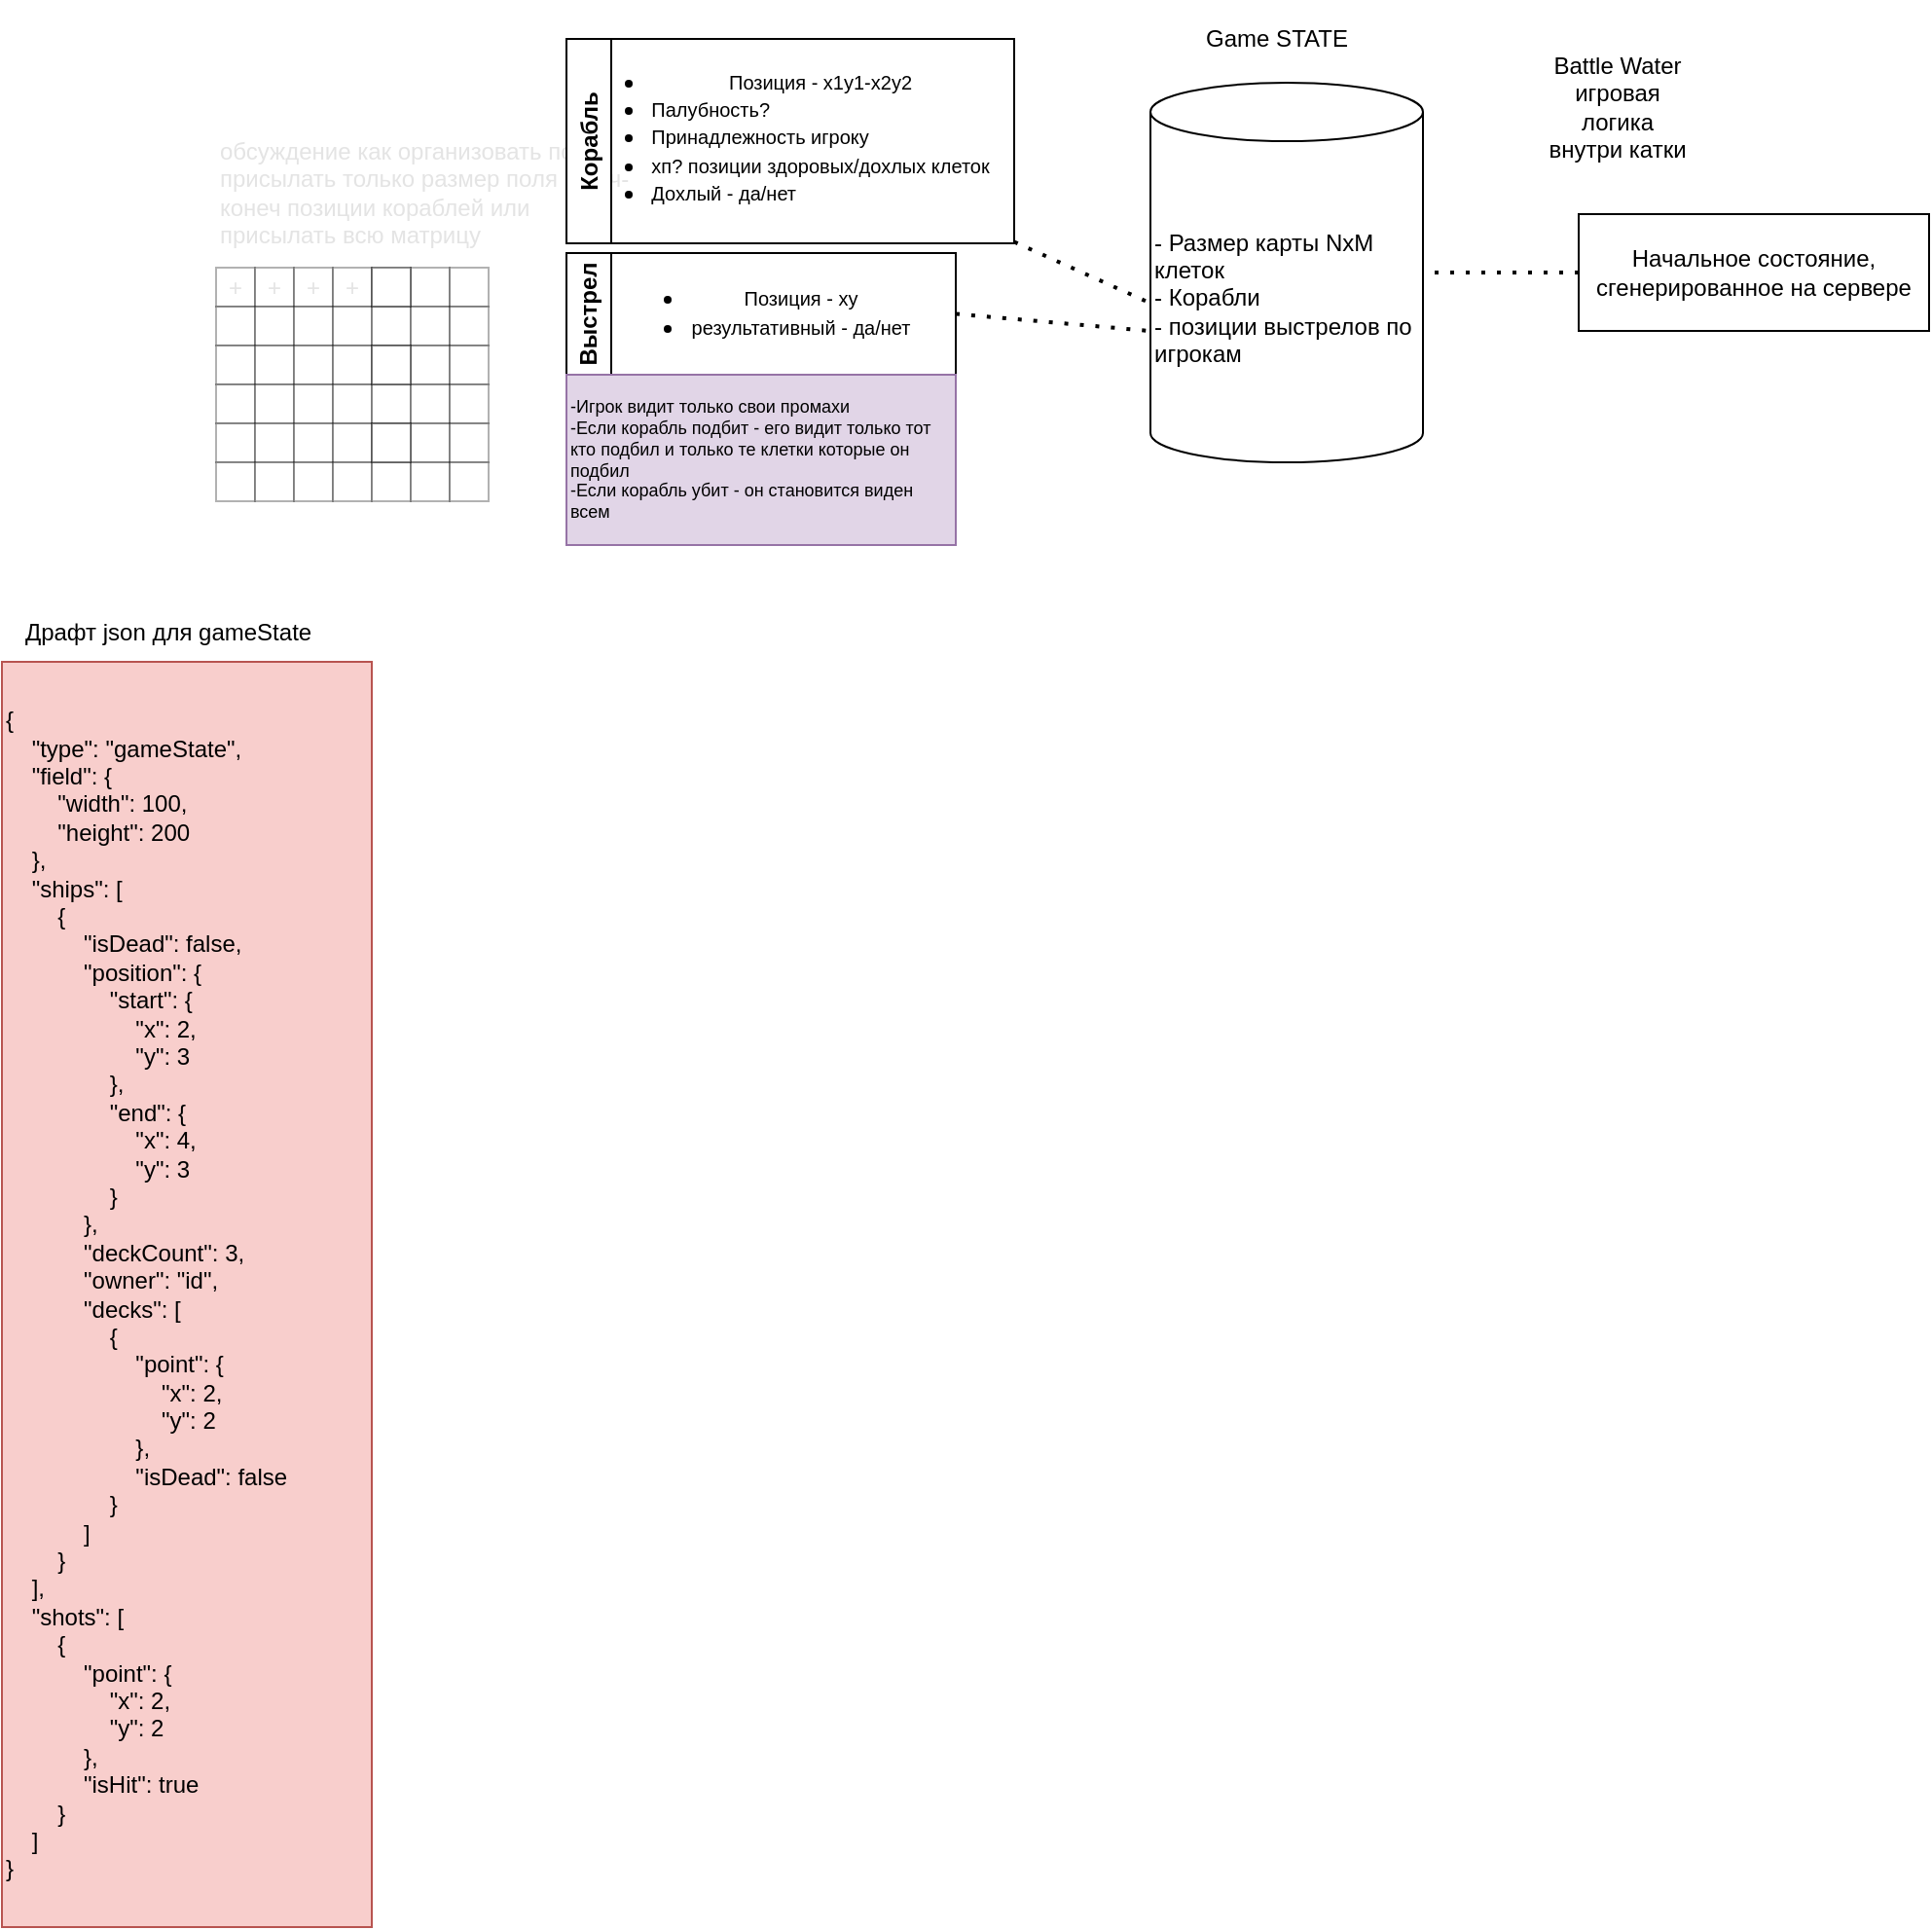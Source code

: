 <mxfile version="26.0.8">
  <diagram name="Страница — 1" id="KYhVzXA_JqChedGT6ZxI">
    <mxGraphModel dx="2940" dy="792" grid="1" gridSize="10" guides="1" tooltips="1" connect="1" arrows="1" fold="1" page="1" pageScale="1" pageWidth="827" pageHeight="1169" math="0" shadow="0">
      <root>
        <mxCell id="0" />
        <mxCell id="1" parent="0" />
        <mxCell id="PFv9AXi_Do-M4x5E7HLB-2" value="Battle Water игровая логика внутри катки" style="text;html=1;align=center;verticalAlign=middle;whiteSpace=wrap;rounded=0;" vertex="1" parent="1">
          <mxGeometry x="10" y="60" width="80" height="50" as="geometry" />
        </mxCell>
        <mxCell id="PFv9AXi_Do-M4x5E7HLB-3" value="Начальное состояние, сгенерированное на сервере" style="rounded=0;whiteSpace=wrap;html=1;" vertex="1" parent="1">
          <mxGeometry x="30" y="140" width="180" height="60" as="geometry" />
        </mxCell>
        <mxCell id="PFv9AXi_Do-M4x5E7HLB-14" value="&lt;span style=&quot;background-color: transparent; color: light-dark(rgb(0, 0, 0), rgb(255, 255, 255));&quot;&gt;- Размер карты NxM клеток&lt;/span&gt;&lt;div&gt;- Корабли&lt;/div&gt;&lt;div&gt;- позиции выстрелов по игрокам&lt;/div&gt;" style="shape=cylinder3;whiteSpace=wrap;html=1;boundedLbl=1;backgroundOutline=1;size=15;align=left;" vertex="1" parent="1">
          <mxGeometry x="-190" y="72.5" width="140" height="195" as="geometry" />
        </mxCell>
        <mxCell id="PFv9AXi_Do-M4x5E7HLB-15" value="" style="endArrow=none;dashed=1;html=1;dashPattern=1 3;strokeWidth=2;rounded=0;entryX=1;entryY=0.5;entryDx=0;entryDy=0;entryPerimeter=0;exitX=0;exitY=0.5;exitDx=0;exitDy=0;" edge="1" parent="1" source="PFv9AXi_Do-M4x5E7HLB-3" target="PFv9AXi_Do-M4x5E7HLB-14">
          <mxGeometry width="50" height="50" relative="1" as="geometry">
            <mxPoint x="80" y="270" as="sourcePoint" />
            <mxPoint x="130" y="220" as="targetPoint" />
          </mxGeometry>
        </mxCell>
        <mxCell id="PFv9AXi_Do-M4x5E7HLB-16" value="+" style="rounded=0;whiteSpace=wrap;html=1;opacity=30;textOpacity=10;" vertex="1" parent="1">
          <mxGeometry x="-670" y="167.5" width="20" height="20" as="geometry" />
        </mxCell>
        <mxCell id="PFv9AXi_Do-M4x5E7HLB-17" value="+" style="rounded=0;whiteSpace=wrap;html=1;opacity=30;textOpacity=10;" vertex="1" parent="1">
          <mxGeometry x="-650" y="167.5" width="20" height="20" as="geometry" />
        </mxCell>
        <mxCell id="PFv9AXi_Do-M4x5E7HLB-18" value="+" style="rounded=0;whiteSpace=wrap;html=1;opacity=30;textOpacity=10;" vertex="1" parent="1">
          <mxGeometry x="-630" y="167.5" width="20" height="20" as="geometry" />
        </mxCell>
        <mxCell id="PFv9AXi_Do-M4x5E7HLB-19" value="+" style="rounded=0;whiteSpace=wrap;html=1;opacity=30;textOpacity=10;" vertex="1" parent="1">
          <mxGeometry x="-610" y="167.5" width="20" height="20" as="geometry" />
        </mxCell>
        <mxCell id="PFv9AXi_Do-M4x5E7HLB-20" value="" style="rounded=0;whiteSpace=wrap;html=1;opacity=30;textOpacity=10;" vertex="1" parent="1">
          <mxGeometry x="-590" y="167.5" width="20" height="20" as="geometry" />
        </mxCell>
        <mxCell id="PFv9AXi_Do-M4x5E7HLB-21" value="" style="rounded=0;whiteSpace=wrap;html=1;opacity=30;textOpacity=10;" vertex="1" parent="1">
          <mxGeometry x="-670" y="187.5" width="20" height="20" as="geometry" />
        </mxCell>
        <mxCell id="PFv9AXi_Do-M4x5E7HLB-22" value="" style="rounded=0;whiteSpace=wrap;html=1;opacity=30;textOpacity=10;" vertex="1" parent="1">
          <mxGeometry x="-650" y="187.5" width="20" height="20" as="geometry" />
        </mxCell>
        <mxCell id="PFv9AXi_Do-M4x5E7HLB-23" value="" style="rounded=0;whiteSpace=wrap;html=1;opacity=30;textOpacity=10;" vertex="1" parent="1">
          <mxGeometry x="-630" y="187.5" width="20" height="20" as="geometry" />
        </mxCell>
        <mxCell id="PFv9AXi_Do-M4x5E7HLB-24" value="" style="rounded=0;whiteSpace=wrap;html=1;opacity=30;textOpacity=10;" vertex="1" parent="1">
          <mxGeometry x="-610" y="187.5" width="20" height="20" as="geometry" />
        </mxCell>
        <mxCell id="PFv9AXi_Do-M4x5E7HLB-25" value="" style="rounded=0;whiteSpace=wrap;html=1;opacity=30;textOpacity=10;" vertex="1" parent="1">
          <mxGeometry x="-590" y="187.5" width="20" height="20" as="geometry" />
        </mxCell>
        <mxCell id="PFv9AXi_Do-M4x5E7HLB-26" value="" style="rounded=0;whiteSpace=wrap;html=1;opacity=30;textOpacity=10;" vertex="1" parent="1">
          <mxGeometry x="-570" y="167.5" width="20" height="20" as="geometry" />
        </mxCell>
        <mxCell id="PFv9AXi_Do-M4x5E7HLB-27" value="" style="rounded=0;whiteSpace=wrap;html=1;opacity=30;textOpacity=10;" vertex="1" parent="1">
          <mxGeometry x="-570" y="187.5" width="20" height="20" as="geometry" />
        </mxCell>
        <mxCell id="PFv9AXi_Do-M4x5E7HLB-28" value="" style="rounded=0;whiteSpace=wrap;html=1;opacity=30;textOpacity=10;" vertex="1" parent="1">
          <mxGeometry x="-550" y="167.5" width="20" height="20" as="geometry" />
        </mxCell>
        <mxCell id="PFv9AXi_Do-M4x5E7HLB-29" value="" style="rounded=0;whiteSpace=wrap;html=1;opacity=30;textOpacity=10;" vertex="1" parent="1">
          <mxGeometry x="-550" y="187.5" width="20" height="20" as="geometry" />
        </mxCell>
        <mxCell id="PFv9AXi_Do-M4x5E7HLB-30" value="" style="rounded=0;whiteSpace=wrap;html=1;opacity=30;textOpacity=10;" vertex="1" parent="1">
          <mxGeometry x="-590" y="167.5" width="20" height="20" as="geometry" />
        </mxCell>
        <mxCell id="PFv9AXi_Do-M4x5E7HLB-31" value="обсуждение как организовать поле, присылать только размер поля и нач-конеч позиции кораблей или присылать всю матрицу" style="text;html=1;align=left;verticalAlign=middle;whiteSpace=wrap;rounded=0;opacity=30;textOpacity=10;" vertex="1" parent="1">
          <mxGeometry x="-670" y="90" width="220" height="77.5" as="geometry" />
        </mxCell>
        <mxCell id="PFv9AXi_Do-M4x5E7HLB-32" value="" style="rounded=0;whiteSpace=wrap;html=1;opacity=30;textOpacity=10;" vertex="1" parent="1">
          <mxGeometry x="-670" y="207.5" width="20" height="20" as="geometry" />
        </mxCell>
        <mxCell id="PFv9AXi_Do-M4x5E7HLB-33" value="" style="rounded=0;whiteSpace=wrap;html=1;opacity=30;textOpacity=10;" vertex="1" parent="1">
          <mxGeometry x="-650" y="207.5" width="20" height="20" as="geometry" />
        </mxCell>
        <mxCell id="PFv9AXi_Do-M4x5E7HLB-34" value="" style="rounded=0;whiteSpace=wrap;html=1;opacity=30;textOpacity=10;" vertex="1" parent="1">
          <mxGeometry x="-630" y="207.5" width="20" height="20" as="geometry" />
        </mxCell>
        <mxCell id="PFv9AXi_Do-M4x5E7HLB-35" value="" style="rounded=0;whiteSpace=wrap;html=1;opacity=30;textOpacity=10;" vertex="1" parent="1">
          <mxGeometry x="-610" y="207.5" width="20" height="20" as="geometry" />
        </mxCell>
        <mxCell id="PFv9AXi_Do-M4x5E7HLB-36" value="" style="rounded=0;whiteSpace=wrap;html=1;opacity=30;textOpacity=10;" vertex="1" parent="1">
          <mxGeometry x="-590" y="207.5" width="20" height="20" as="geometry" />
        </mxCell>
        <mxCell id="PFv9AXi_Do-M4x5E7HLB-37" value="" style="rounded=0;whiteSpace=wrap;html=1;opacity=30;textOpacity=10;" vertex="1" parent="1">
          <mxGeometry x="-670" y="227.5" width="20" height="20" as="geometry" />
        </mxCell>
        <mxCell id="PFv9AXi_Do-M4x5E7HLB-38" value="" style="rounded=0;whiteSpace=wrap;html=1;opacity=30;textOpacity=10;" vertex="1" parent="1">
          <mxGeometry x="-650" y="227.5" width="20" height="20" as="geometry" />
        </mxCell>
        <mxCell id="PFv9AXi_Do-M4x5E7HLB-39" value="" style="rounded=0;whiteSpace=wrap;html=1;opacity=30;textOpacity=10;" vertex="1" parent="1">
          <mxGeometry x="-630" y="227.5" width="20" height="20" as="geometry" />
        </mxCell>
        <mxCell id="PFv9AXi_Do-M4x5E7HLB-40" value="" style="rounded=0;whiteSpace=wrap;html=1;opacity=30;textOpacity=10;" vertex="1" parent="1">
          <mxGeometry x="-610" y="227.5" width="20" height="20" as="geometry" />
        </mxCell>
        <mxCell id="PFv9AXi_Do-M4x5E7HLB-41" value="" style="rounded=0;whiteSpace=wrap;html=1;opacity=30;textOpacity=10;" vertex="1" parent="1">
          <mxGeometry x="-590" y="227.5" width="20" height="20" as="geometry" />
        </mxCell>
        <mxCell id="PFv9AXi_Do-M4x5E7HLB-42" value="" style="rounded=0;whiteSpace=wrap;html=1;opacity=30;textOpacity=10;" vertex="1" parent="1">
          <mxGeometry x="-570" y="207.5" width="20" height="20" as="geometry" />
        </mxCell>
        <mxCell id="PFv9AXi_Do-M4x5E7HLB-43" value="" style="rounded=0;whiteSpace=wrap;html=1;opacity=30;textOpacity=10;" vertex="1" parent="1">
          <mxGeometry x="-570" y="227.5" width="20" height="20" as="geometry" />
        </mxCell>
        <mxCell id="PFv9AXi_Do-M4x5E7HLB-44" value="" style="rounded=0;whiteSpace=wrap;html=1;opacity=30;textOpacity=10;" vertex="1" parent="1">
          <mxGeometry x="-550" y="207.5" width="20" height="20" as="geometry" />
        </mxCell>
        <mxCell id="PFv9AXi_Do-M4x5E7HLB-45" value="" style="rounded=0;whiteSpace=wrap;html=1;opacity=30;textOpacity=10;" vertex="1" parent="1">
          <mxGeometry x="-550" y="227.5" width="20" height="20" as="geometry" />
        </mxCell>
        <mxCell id="PFv9AXi_Do-M4x5E7HLB-46" value="" style="rounded=0;whiteSpace=wrap;html=1;opacity=30;textOpacity=10;" vertex="1" parent="1">
          <mxGeometry x="-590" y="207.5" width="20" height="20" as="geometry" />
        </mxCell>
        <mxCell id="PFv9AXi_Do-M4x5E7HLB-47" value="" style="rounded=0;whiteSpace=wrap;html=1;opacity=30;textOpacity=10;" vertex="1" parent="1">
          <mxGeometry x="-670" y="247.5" width="20" height="20" as="geometry" />
        </mxCell>
        <mxCell id="PFv9AXi_Do-M4x5E7HLB-48" value="" style="rounded=0;whiteSpace=wrap;html=1;opacity=30;textOpacity=10;" vertex="1" parent="1">
          <mxGeometry x="-650" y="247.5" width="20" height="20" as="geometry" />
        </mxCell>
        <mxCell id="PFv9AXi_Do-M4x5E7HLB-49" value="" style="rounded=0;whiteSpace=wrap;html=1;opacity=30;textOpacity=10;" vertex="1" parent="1">
          <mxGeometry x="-630" y="247.5" width="20" height="20" as="geometry" />
        </mxCell>
        <mxCell id="PFv9AXi_Do-M4x5E7HLB-50" value="" style="rounded=0;whiteSpace=wrap;html=1;opacity=30;textOpacity=10;" vertex="1" parent="1">
          <mxGeometry x="-610" y="247.5" width="20" height="20" as="geometry" />
        </mxCell>
        <mxCell id="PFv9AXi_Do-M4x5E7HLB-51" value="" style="rounded=0;whiteSpace=wrap;html=1;opacity=30;textOpacity=10;" vertex="1" parent="1">
          <mxGeometry x="-590" y="247.5" width="20" height="20" as="geometry" />
        </mxCell>
        <mxCell id="PFv9AXi_Do-M4x5E7HLB-52" value="" style="rounded=0;whiteSpace=wrap;html=1;opacity=30;textOpacity=10;" vertex="1" parent="1">
          <mxGeometry x="-670" y="267.5" width="20" height="20" as="geometry" />
        </mxCell>
        <mxCell id="PFv9AXi_Do-M4x5E7HLB-53" value="" style="rounded=0;whiteSpace=wrap;html=1;opacity=30;textOpacity=10;" vertex="1" parent="1">
          <mxGeometry x="-650" y="267.5" width="20" height="20" as="geometry" />
        </mxCell>
        <mxCell id="PFv9AXi_Do-M4x5E7HLB-54" value="" style="rounded=0;whiteSpace=wrap;html=1;opacity=30;textOpacity=10;" vertex="1" parent="1">
          <mxGeometry x="-630" y="267.5" width="20" height="20" as="geometry" />
        </mxCell>
        <mxCell id="PFv9AXi_Do-M4x5E7HLB-55" value="" style="rounded=0;whiteSpace=wrap;html=1;opacity=30;textOpacity=10;" vertex="1" parent="1">
          <mxGeometry x="-610" y="267.5" width="20" height="20" as="geometry" />
        </mxCell>
        <mxCell id="PFv9AXi_Do-M4x5E7HLB-56" value="" style="rounded=0;whiteSpace=wrap;html=1;opacity=30;textOpacity=10;" vertex="1" parent="1">
          <mxGeometry x="-590" y="267.5" width="20" height="20" as="geometry" />
        </mxCell>
        <mxCell id="PFv9AXi_Do-M4x5E7HLB-57" value="" style="rounded=0;whiteSpace=wrap;html=1;opacity=30;textOpacity=10;" vertex="1" parent="1">
          <mxGeometry x="-570" y="247.5" width="20" height="20" as="geometry" />
        </mxCell>
        <mxCell id="PFv9AXi_Do-M4x5E7HLB-58" value="" style="rounded=0;whiteSpace=wrap;html=1;opacity=30;textOpacity=10;" vertex="1" parent="1">
          <mxGeometry x="-570" y="267.5" width="20" height="20" as="geometry" />
        </mxCell>
        <mxCell id="PFv9AXi_Do-M4x5E7HLB-59" value="" style="rounded=0;whiteSpace=wrap;html=1;opacity=30;textOpacity=10;" vertex="1" parent="1">
          <mxGeometry x="-550" y="247.5" width="20" height="20" as="geometry" />
        </mxCell>
        <mxCell id="PFv9AXi_Do-M4x5E7HLB-60" value="" style="rounded=0;whiteSpace=wrap;html=1;opacity=30;textOpacity=10;" vertex="1" parent="1">
          <mxGeometry x="-550" y="267.5" width="20" height="20" as="geometry" />
        </mxCell>
        <mxCell id="PFv9AXi_Do-M4x5E7HLB-61" value="" style="rounded=0;whiteSpace=wrap;html=1;opacity=30;textOpacity=10;" vertex="1" parent="1">
          <mxGeometry x="-590" y="247.5" width="20" height="20" as="geometry" />
        </mxCell>
        <mxCell id="PFv9AXi_Do-M4x5E7HLB-63" value="Game STATE" style="text;html=1;align=center;verticalAlign=middle;whiteSpace=wrap;rounded=0;" vertex="1" parent="1">
          <mxGeometry x="-190" y="30" width="130" height="40" as="geometry" />
        </mxCell>
        <mxCell id="PFv9AXi_Do-M4x5E7HLB-64" value="" style="endArrow=none;dashed=1;html=1;dashPattern=1 3;strokeWidth=2;rounded=0;exitX=-0.018;exitY=0.575;exitDx=0;exitDy=0;exitPerimeter=0;" edge="1" parent="1" source="PFv9AXi_Do-M4x5E7HLB-14" target="PFv9AXi_Do-M4x5E7HLB-65">
          <mxGeometry width="50" height="50" relative="1" as="geometry">
            <mxPoint x="-60" y="210" as="sourcePoint" />
            <mxPoint x="-260" y="185" as="targetPoint" />
          </mxGeometry>
        </mxCell>
        <mxCell id="PFv9AXi_Do-M4x5E7HLB-65" value="Корабль" style="swimlane;horizontal=0;whiteSpace=wrap;html=1;" vertex="1" parent="1">
          <mxGeometry x="-490" y="50" width="230" height="105" as="geometry">
            <mxRectangle x="-490" y="50" width="40" height="80" as="alternateBounds" />
          </mxGeometry>
        </mxCell>
        <mxCell id="PFv9AXi_Do-M4x5E7HLB-66" value="&lt;ul&gt;&lt;li&gt;&lt;font style=&quot;font-size: 10px;&quot;&gt;Позиция - x1y1-x2y2&lt;/font&gt;&lt;/li&gt;&lt;li style=&quot;text-align: left;&quot;&gt;&lt;font style=&quot;font-size: 10px;&quot;&gt;Палубность?&lt;/font&gt;&lt;/li&gt;&lt;li style=&quot;text-align: left;&quot;&gt;&lt;font style=&quot;font-size: 10px;&quot;&gt;Принадлежность игроку&lt;/font&gt;&lt;/li&gt;&lt;li style=&quot;text-align: left;&quot;&gt;&lt;font style=&quot;font-size: 10px;&quot;&gt;хп? позиции здоровых/дохлых клеток&lt;/font&gt;&lt;/li&gt;&lt;li style=&quot;text-align: left;&quot;&gt;&lt;span style=&quot;font-size: 10px;&quot;&gt;Дохлый - да/нет&lt;/span&gt;&lt;/li&gt;&lt;/ul&gt;" style="text;html=1;align=center;verticalAlign=middle;resizable=0;points=[];autosize=1;strokeColor=none;fillColor=none;" vertex="1" parent="PFv9AXi_Do-M4x5E7HLB-65">
          <mxGeometry x="-10" y="-5" width="240" height="110" as="geometry" />
        </mxCell>
        <mxCell id="PFv9AXi_Do-M4x5E7HLB-68" value="Выстрел" style="swimlane;horizontal=0;whiteSpace=wrap;html=1;" vertex="1" parent="1">
          <mxGeometry x="-490" y="160" width="200" height="62.5" as="geometry">
            <mxRectangle x="-490" y="160" width="40" height="80" as="alternateBounds" />
          </mxGeometry>
        </mxCell>
        <mxCell id="PFv9AXi_Do-M4x5E7HLB-69" value="&lt;ul&gt;&lt;li&gt;&lt;font style=&quot;font-size: 10px;&quot;&gt;Позиция - xy&lt;/font&gt;&lt;/li&gt;&lt;li style=&quot;text-align: left;&quot;&gt;&lt;span style=&quot;font-size: 10px;&quot;&gt;результативный - да/нет&lt;/span&gt;&lt;/li&gt;&lt;/ul&gt;" style="text;html=1;align=center;verticalAlign=middle;resizable=0;points=[];autosize=1;strokeColor=none;fillColor=none;" vertex="1" parent="PFv9AXi_Do-M4x5E7HLB-68">
          <mxGeometry x="10" y="-5" width="180" height="70" as="geometry" />
        </mxCell>
        <mxCell id="PFv9AXi_Do-M4x5E7HLB-70" value="" style="endArrow=none;dashed=1;html=1;dashPattern=1 3;strokeWidth=2;rounded=0;entryX=0;entryY=0.654;entryDx=0;entryDy=0;entryPerimeter=0;exitX=1;exitY=0.5;exitDx=0;exitDy=0;" edge="1" parent="1" source="PFv9AXi_Do-M4x5E7HLB-68" target="PFv9AXi_Do-M4x5E7HLB-14">
          <mxGeometry width="50" height="50" relative="1" as="geometry">
            <mxPoint x="-60" y="330" as="sourcePoint" />
            <mxPoint x="-10" y="280" as="targetPoint" />
          </mxGeometry>
        </mxCell>
        <mxCell id="PFv9AXi_Do-M4x5E7HLB-71" value="-Игрок видит только свои промахи&lt;div&gt;-Если корабль подбит - его видит только тот кто подбил и только те клетки которые он подбил&lt;/div&gt;&lt;div&gt;-Если корабль убит - он становится виден всем&lt;/div&gt;" style="text;html=1;align=left;verticalAlign=middle;whiteSpace=wrap;rounded=0;fontSize=9;fillColor=#e1d5e7;strokeColor=#9673a6;" vertex="1" parent="1">
          <mxGeometry x="-490" y="222.5" width="200" height="87.5" as="geometry" />
        </mxCell>
        <mxCell id="PFv9AXi_Do-M4x5E7HLB-73" value="&lt;div&gt;{&lt;/div&gt;&lt;div&gt;&amp;nbsp; &amp;nbsp; &quot;type&quot;: &quot;gameState&quot;,&lt;/div&gt;&lt;div&gt;&amp;nbsp; &amp;nbsp; &quot;field&quot;: {&lt;/div&gt;&lt;div&gt;&amp;nbsp; &amp;nbsp; &amp;nbsp; &amp;nbsp; &quot;width&quot;: 100,&lt;/div&gt;&lt;div&gt;&amp;nbsp; &amp;nbsp; &amp;nbsp; &amp;nbsp; &quot;height&quot;: 200&lt;/div&gt;&lt;div&gt;&amp;nbsp; &amp;nbsp; },&lt;/div&gt;&lt;div&gt;&amp;nbsp; &amp;nbsp; &quot;ships&quot;: [&lt;/div&gt;&lt;div&gt;&amp;nbsp; &amp;nbsp; &amp;nbsp; &amp;nbsp; {&lt;/div&gt;&lt;div&gt;&amp;nbsp; &amp;nbsp; &amp;nbsp; &amp;nbsp; &amp;nbsp; &amp;nbsp; &quot;isDead&quot;: false,&lt;/div&gt;&lt;div&gt;&amp;nbsp; &amp;nbsp; &amp;nbsp; &amp;nbsp; &amp;nbsp; &amp;nbsp; &quot;position&quot;: {&lt;/div&gt;&lt;div&gt;&amp;nbsp; &amp;nbsp; &amp;nbsp; &amp;nbsp; &amp;nbsp; &amp;nbsp; &amp;nbsp; &amp;nbsp; &quot;start&quot;: {&lt;/div&gt;&lt;div&gt;&amp;nbsp; &amp;nbsp; &amp;nbsp; &amp;nbsp; &amp;nbsp; &amp;nbsp; &amp;nbsp; &amp;nbsp; &amp;nbsp; &amp;nbsp; &quot;x&quot;: 2,&lt;/div&gt;&lt;div&gt;&amp;nbsp; &amp;nbsp; &amp;nbsp; &amp;nbsp; &amp;nbsp; &amp;nbsp; &amp;nbsp; &amp;nbsp; &amp;nbsp; &amp;nbsp; &quot;y&quot;: 3&lt;/div&gt;&lt;div&gt;&amp;nbsp; &amp;nbsp; &amp;nbsp; &amp;nbsp; &amp;nbsp; &amp;nbsp; &amp;nbsp; &amp;nbsp; },&lt;/div&gt;&lt;div&gt;&amp;nbsp; &amp;nbsp; &amp;nbsp; &amp;nbsp; &amp;nbsp; &amp;nbsp; &amp;nbsp; &amp;nbsp; &quot;end&quot;: {&lt;/div&gt;&lt;div&gt;&amp;nbsp; &amp;nbsp; &amp;nbsp; &amp;nbsp; &amp;nbsp; &amp;nbsp; &amp;nbsp; &amp;nbsp; &amp;nbsp; &amp;nbsp; &quot;x&quot;: 4,&lt;/div&gt;&lt;div&gt;&amp;nbsp; &amp;nbsp; &amp;nbsp; &amp;nbsp; &amp;nbsp; &amp;nbsp; &amp;nbsp; &amp;nbsp; &amp;nbsp; &amp;nbsp; &quot;y&quot;: 3&lt;/div&gt;&lt;div&gt;&amp;nbsp; &amp;nbsp; &amp;nbsp; &amp;nbsp; &amp;nbsp; &amp;nbsp; &amp;nbsp; &amp;nbsp; }&lt;/div&gt;&lt;div&gt;&amp;nbsp; &amp;nbsp; &amp;nbsp; &amp;nbsp; &amp;nbsp; &amp;nbsp; },&lt;/div&gt;&lt;div&gt;&amp;nbsp; &amp;nbsp; &amp;nbsp; &amp;nbsp; &amp;nbsp; &amp;nbsp; &quot;deckCount&quot;: 3,&lt;/div&gt;&lt;div&gt;&amp;nbsp; &amp;nbsp; &amp;nbsp; &amp;nbsp; &amp;nbsp; &amp;nbsp; &quot;owner&quot;: &quot;id&quot;,&lt;/div&gt;&lt;div&gt;&amp;nbsp; &amp;nbsp; &amp;nbsp; &amp;nbsp; &amp;nbsp; &amp;nbsp; &quot;decks&quot;: [&lt;/div&gt;&lt;div&gt;&amp;nbsp; &amp;nbsp; &amp;nbsp; &amp;nbsp; &amp;nbsp; &amp;nbsp; &amp;nbsp; &amp;nbsp; {&lt;/div&gt;&lt;div&gt;&amp;nbsp; &amp;nbsp; &amp;nbsp; &amp;nbsp; &amp;nbsp; &amp;nbsp; &amp;nbsp; &amp;nbsp; &amp;nbsp; &amp;nbsp; &quot;point&quot;: {&lt;/div&gt;&lt;div&gt;&amp;nbsp; &amp;nbsp; &amp;nbsp; &amp;nbsp; &amp;nbsp; &amp;nbsp; &amp;nbsp; &amp;nbsp; &amp;nbsp; &amp;nbsp; &amp;nbsp; &amp;nbsp; &quot;x&quot;: 2,&lt;/div&gt;&lt;div&gt;&amp;nbsp; &amp;nbsp; &amp;nbsp; &amp;nbsp; &amp;nbsp; &amp;nbsp; &amp;nbsp; &amp;nbsp; &amp;nbsp; &amp;nbsp; &amp;nbsp; &amp;nbsp; &quot;y&quot;: 2&lt;/div&gt;&lt;div&gt;&amp;nbsp; &amp;nbsp; &amp;nbsp; &amp;nbsp; &amp;nbsp; &amp;nbsp; &amp;nbsp; &amp;nbsp; &amp;nbsp; &amp;nbsp; },&lt;/div&gt;&lt;div&gt;&amp;nbsp; &amp;nbsp; &amp;nbsp; &amp;nbsp; &amp;nbsp; &amp;nbsp; &amp;nbsp; &amp;nbsp; &amp;nbsp; &amp;nbsp; &quot;isDead&quot;: false&lt;/div&gt;&lt;div&gt;&amp;nbsp; &amp;nbsp; &amp;nbsp; &amp;nbsp; &amp;nbsp; &amp;nbsp; &amp;nbsp; &amp;nbsp; }&lt;/div&gt;&lt;div&gt;&amp;nbsp; &amp;nbsp; &amp;nbsp; &amp;nbsp; &amp;nbsp; &amp;nbsp; ]&lt;/div&gt;&lt;div&gt;&amp;nbsp; &amp;nbsp; &amp;nbsp; &amp;nbsp; }&lt;/div&gt;&lt;div&gt;&amp;nbsp; &amp;nbsp; ],&lt;/div&gt;&lt;div&gt;&amp;nbsp; &amp;nbsp; &quot;shots&quot;: [&lt;/div&gt;&lt;div&gt;&amp;nbsp; &amp;nbsp; &amp;nbsp; &amp;nbsp; {&lt;/div&gt;&lt;div&gt;&amp;nbsp; &amp;nbsp; &amp;nbsp; &amp;nbsp; &amp;nbsp; &amp;nbsp; &quot;point&quot;: {&lt;/div&gt;&lt;div&gt;&amp;nbsp; &amp;nbsp; &amp;nbsp; &amp;nbsp; &amp;nbsp; &amp;nbsp; &amp;nbsp; &amp;nbsp; &quot;x&quot;: 2,&lt;/div&gt;&lt;div&gt;&amp;nbsp; &amp;nbsp; &amp;nbsp; &amp;nbsp; &amp;nbsp; &amp;nbsp; &amp;nbsp; &amp;nbsp; &quot;y&quot;: 2&lt;/div&gt;&lt;div&gt;&amp;nbsp; &amp;nbsp; &amp;nbsp; &amp;nbsp; &amp;nbsp; &amp;nbsp; },&lt;/div&gt;&lt;div&gt;&amp;nbsp; &amp;nbsp; &amp;nbsp; &amp;nbsp; &amp;nbsp; &amp;nbsp; &quot;isHit&quot;: true&lt;/div&gt;&lt;div&gt;&amp;nbsp; &amp;nbsp; &amp;nbsp; &amp;nbsp; }&lt;/div&gt;&lt;div&gt;&amp;nbsp; &amp;nbsp; ]&lt;/div&gt;&lt;div&gt;}&lt;/div&gt;" style="text;html=1;align=left;verticalAlign=middle;whiteSpace=wrap;rounded=0;fillColor=#f8cecc;strokeColor=#b85450;" vertex="1" parent="1">
          <mxGeometry x="-780" y="370" width="190" height="650" as="geometry" />
        </mxCell>
        <mxCell id="PFv9AXi_Do-M4x5E7HLB-74" value="Драфт json для gameState" style="text;html=1;align=center;verticalAlign=middle;resizable=0;points=[];autosize=1;strokeColor=none;fillColor=none;" vertex="1" parent="1">
          <mxGeometry x="-780" y="340" width="170" height="30" as="geometry" />
        </mxCell>
      </root>
    </mxGraphModel>
  </diagram>
</mxfile>
